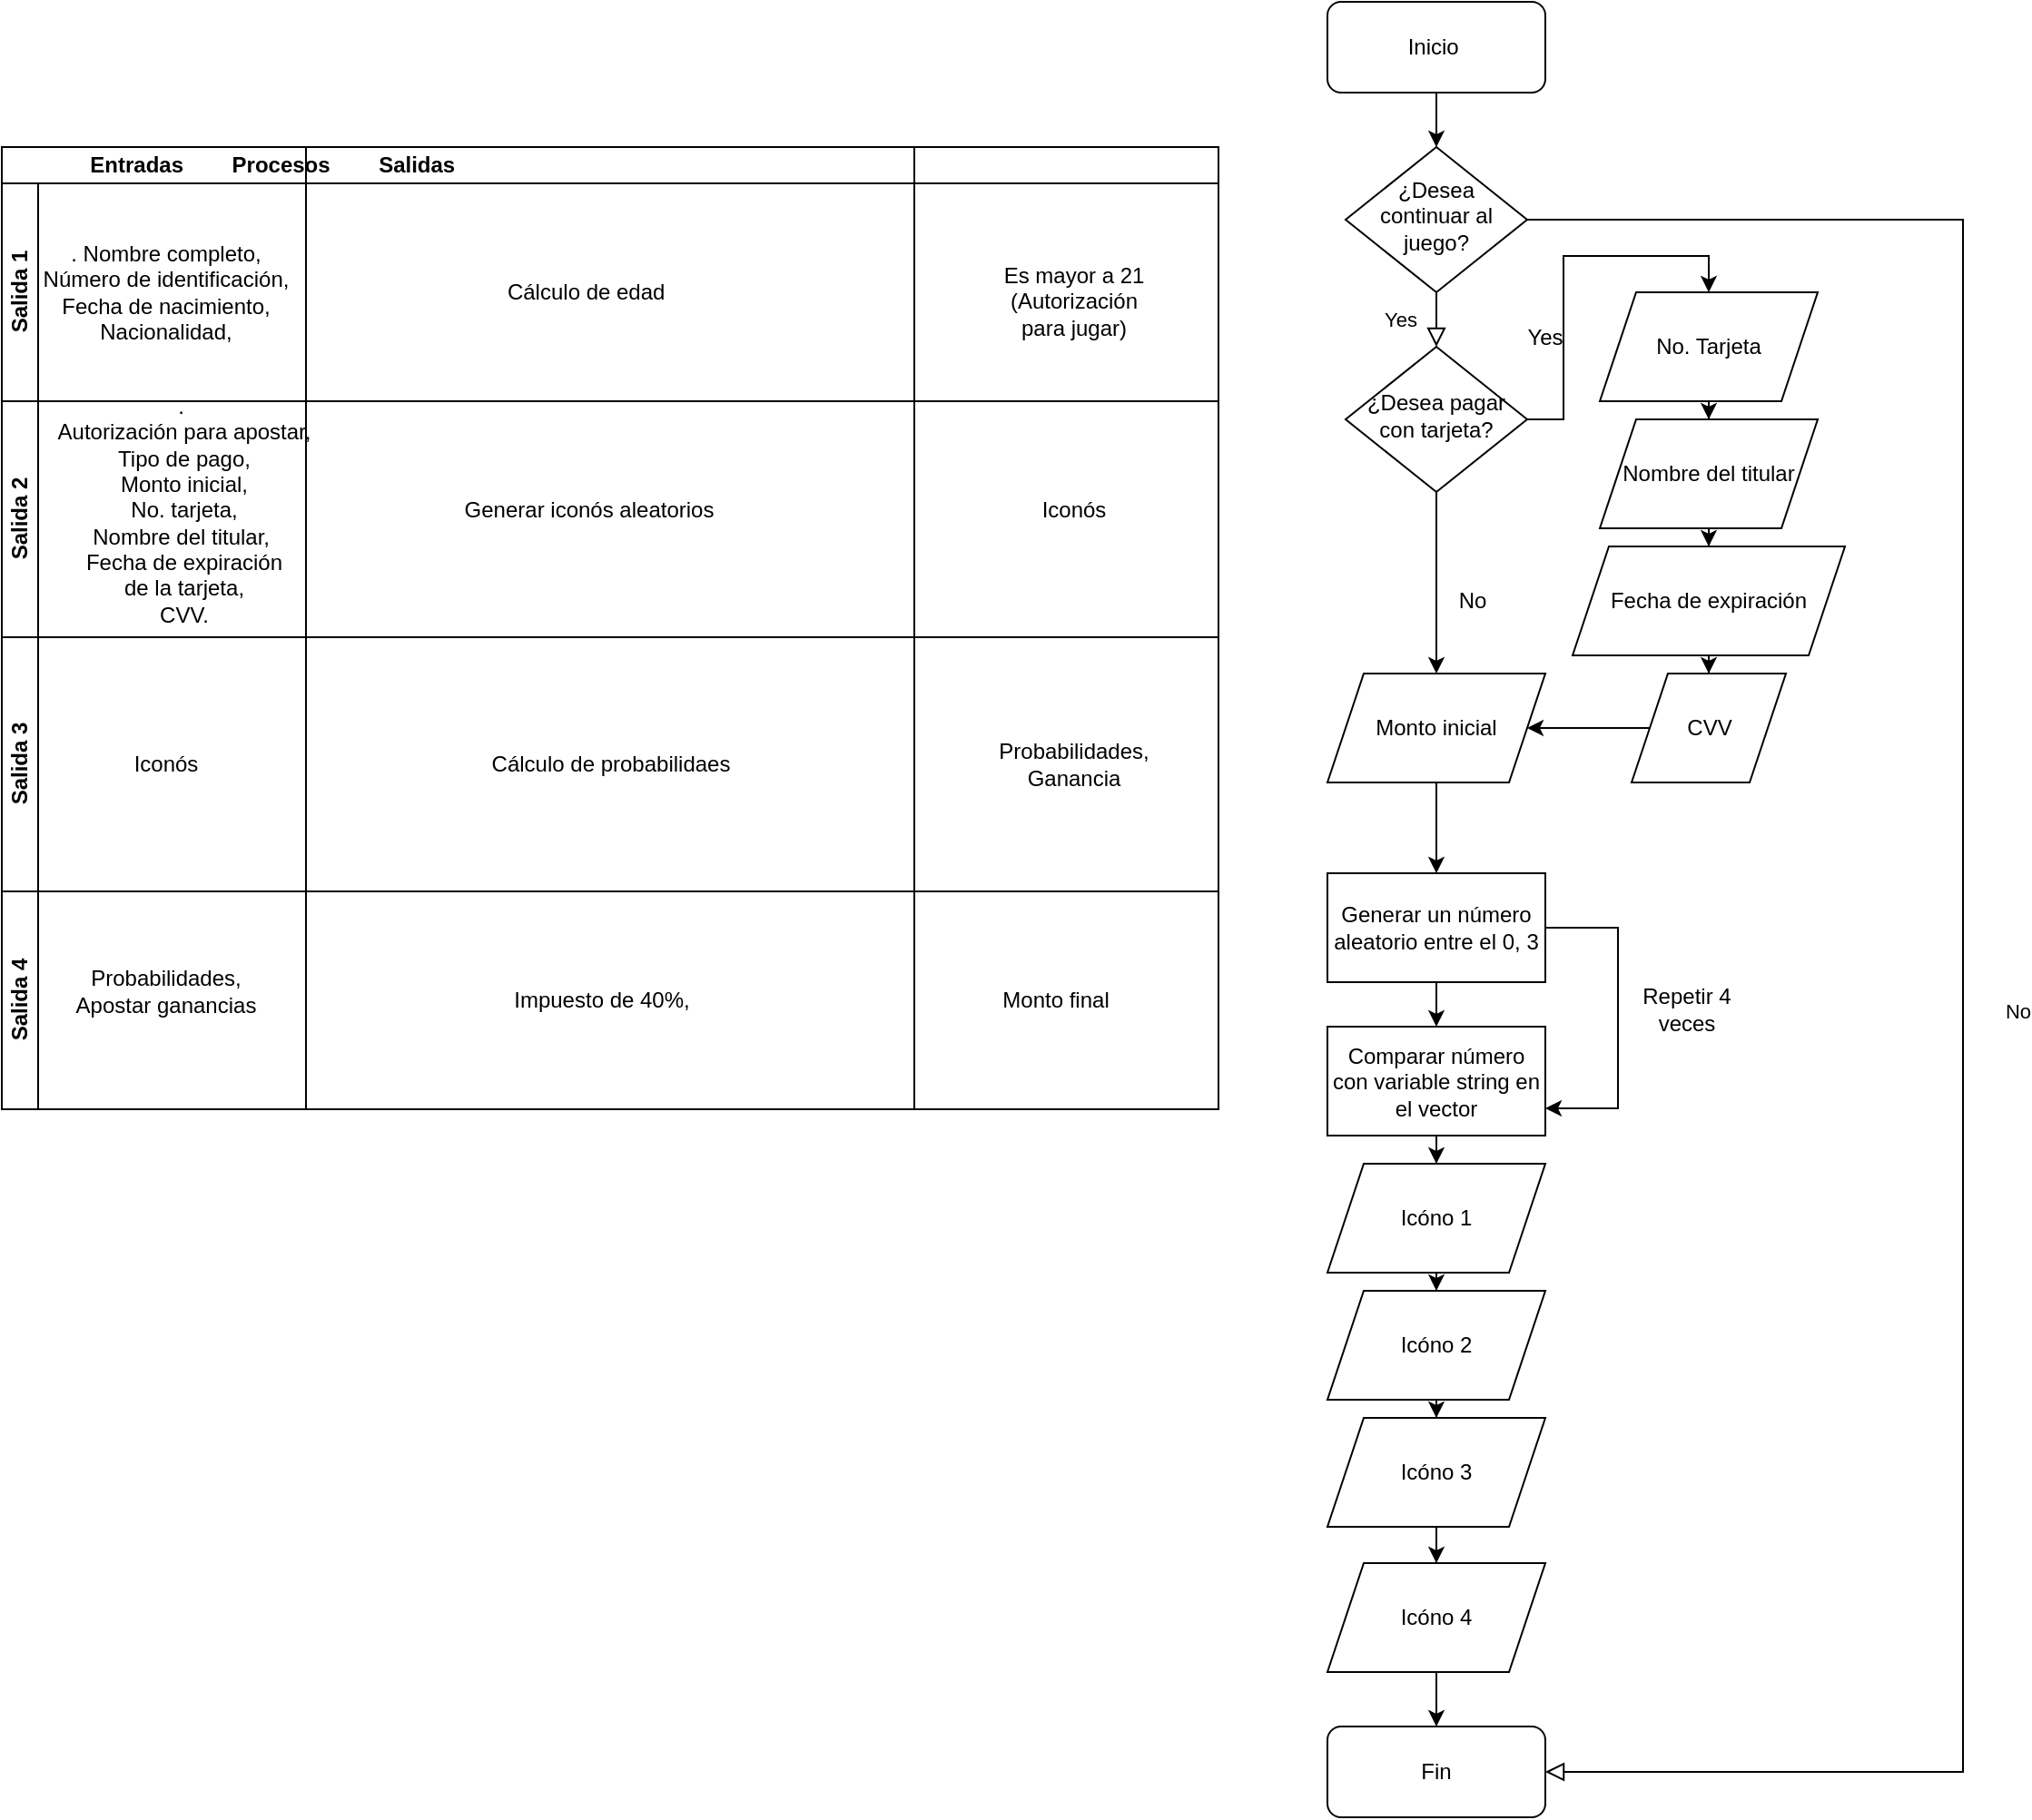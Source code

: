 <mxfile version="21.1.1" type="github">
  <diagram id="C5RBs43oDa-KdzZeNtuy" name="Page-1">
    <mxGraphModel dx="2355" dy="845" grid="1" gridSize="10" guides="1" tooltips="1" connect="1" arrows="1" fold="1" page="1" pageScale="1" pageWidth="827" pageHeight="1169" math="0" shadow="0">
      <root>
        <mxCell id="WIyWlLk6GJQsqaUBKTNV-0" />
        <mxCell id="WIyWlLk6GJQsqaUBKTNV-1" parent="WIyWlLk6GJQsqaUBKTNV-0" />
        <mxCell id="WIyWlLk6GJQsqaUBKTNV-4" value="Yes" style="rounded=0;html=1;jettySize=auto;orthogonalLoop=1;fontSize=11;endArrow=block;endFill=0;endSize=8;strokeWidth=1;shadow=0;labelBackgroundColor=none;edgeStyle=orthogonalEdgeStyle;" parent="WIyWlLk6GJQsqaUBKTNV-1" source="WIyWlLk6GJQsqaUBKTNV-6" target="WIyWlLk6GJQsqaUBKTNV-10" edge="1">
          <mxGeometry y="20" relative="1" as="geometry">
            <mxPoint as="offset" />
          </mxGeometry>
        </mxCell>
        <mxCell id="WIyWlLk6GJQsqaUBKTNV-5" value="No" style="edgeStyle=orthogonalEdgeStyle;rounded=0;html=1;jettySize=auto;orthogonalLoop=1;fontSize=11;endArrow=block;endFill=0;endSize=8;strokeWidth=1;shadow=0;labelBackgroundColor=none;entryX=1;entryY=0.5;entryDx=0;entryDy=0;" parent="WIyWlLk6GJQsqaUBKTNV-1" source="WIyWlLk6GJQsqaUBKTNV-6" target="Dk93sufzhrqWhK0cHk2C-8" edge="1">
          <mxGeometry x="0.02" y="30" relative="1" as="geometry">
            <mxPoint as="offset" />
            <mxPoint x="320" y="210" as="targetPoint" />
            <Array as="points">
              <mxPoint x="510" y="140" />
              <mxPoint x="510" y="995" />
            </Array>
          </mxGeometry>
        </mxCell>
        <mxCell id="WIyWlLk6GJQsqaUBKTNV-6" value="¿Desea continuar al juego?" style="rhombus;whiteSpace=wrap;html=1;shadow=0;fontFamily=Helvetica;fontSize=12;align=center;strokeWidth=1;spacing=6;spacingTop=-4;" parent="WIyWlLk6GJQsqaUBKTNV-1" vertex="1">
          <mxGeometry x="170" y="100" width="100" height="80" as="geometry" />
        </mxCell>
        <mxCell id="Dk93sufzhrqWhK0cHk2C-67" value="" style="edgeStyle=orthogonalEdgeStyle;rounded=0;orthogonalLoop=1;jettySize=auto;html=1;" edge="1" parent="WIyWlLk6GJQsqaUBKTNV-1" source="WIyWlLk6GJQsqaUBKTNV-10" target="Dk93sufzhrqWhK0cHk2C-65">
          <mxGeometry relative="1" as="geometry" />
        </mxCell>
        <mxCell id="Dk93sufzhrqWhK0cHk2C-69" value="" style="edgeStyle=orthogonalEdgeStyle;rounded=0;orthogonalLoop=1;jettySize=auto;html=1;entryX=0.5;entryY=0;entryDx=0;entryDy=0;" edge="1" parent="WIyWlLk6GJQsqaUBKTNV-1" source="WIyWlLk6GJQsqaUBKTNV-10" target="Dk93sufzhrqWhK0cHk2C-70">
          <mxGeometry relative="1" as="geometry">
            <mxPoint x="310" y="190" as="targetPoint" />
          </mxGeometry>
        </mxCell>
        <mxCell id="WIyWlLk6GJQsqaUBKTNV-10" value="¿Desea pagar con tarjeta?" style="rhombus;whiteSpace=wrap;html=1;shadow=0;fontFamily=Helvetica;fontSize=12;align=center;strokeWidth=1;spacing=6;spacingTop=-4;" parent="WIyWlLk6GJQsqaUBKTNV-1" vertex="1">
          <mxGeometry x="170" y="210" width="100" height="80" as="geometry" />
        </mxCell>
        <mxCell id="Dk93sufzhrqWhK0cHk2C-21" value="" style="edgeStyle=orthogonalEdgeStyle;rounded=0;orthogonalLoop=1;jettySize=auto;html=1;" edge="1" parent="WIyWlLk6GJQsqaUBKTNV-1" source="Dk93sufzhrqWhK0cHk2C-0" target="WIyWlLk6GJQsqaUBKTNV-6">
          <mxGeometry relative="1" as="geometry" />
        </mxCell>
        <mxCell id="Dk93sufzhrqWhK0cHk2C-0" value="Inicio&amp;nbsp;" style="rounded=1;whiteSpace=wrap;html=1;" vertex="1" parent="WIyWlLk6GJQsqaUBKTNV-1">
          <mxGeometry x="160" y="20" width="120" height="50" as="geometry" />
        </mxCell>
        <mxCell id="Dk93sufzhrqWhK0cHk2C-8" value="Fin" style="rounded=1;whiteSpace=wrap;html=1;" vertex="1" parent="WIyWlLk6GJQsqaUBKTNV-1">
          <mxGeometry x="160" y="970" width="120" height="50" as="geometry" />
        </mxCell>
        <mxCell id="Dk93sufzhrqWhK0cHk2C-10" value="&amp;nbsp; &amp;nbsp; &amp;nbsp; &amp;nbsp; &amp;nbsp; &amp;nbsp; &amp;nbsp; Entradas&lt;span style=&quot;white-space: pre;&quot;&gt;	&lt;/span&gt;&lt;span style=&quot;white-space: pre;&quot;&gt;	&lt;/span&gt;&lt;span style=&quot;white-space: pre;&quot;&gt;	&lt;/span&gt;&lt;span style=&quot;white-space: pre;&quot;&gt;	&lt;span style=&quot;white-space: pre;&quot;&gt;	&lt;/span&gt;&lt;span style=&quot;white-space: pre;&quot;&gt;	&lt;span style=&quot;white-space: pre;&quot;&gt;	&lt;span style=&quot;white-space: pre;&quot;&gt;	&lt;/span&gt;&lt;/span&gt;&lt;/span&gt;&lt;/span&gt;Procesos&lt;span style=&quot;white-space: pre;&quot;&gt;	&lt;/span&gt;&lt;span style=&quot;white-space: pre;&quot;&gt;	&lt;/span&gt;&lt;span style=&quot;white-space: pre;&quot;&gt;	&lt;/span&gt;&lt;span style=&quot;white-space: pre;&quot;&gt;	&lt;/span&gt;&lt;span style=&quot;white-space: pre;&quot;&gt;	&lt;/span&gt;&lt;span style=&quot;white-space: pre;&quot;&gt;	&lt;span style=&quot;white-space: pre;&quot;&gt;	&lt;span style=&quot;white-space: pre;&quot;&gt;	&lt;/span&gt;&lt;/span&gt;&lt;/span&gt;Salidas&lt;span style=&quot;white-space: pre;&quot;&gt;	&lt;/span&gt;" style="swimlane;childLayout=stackLayout;resizeParent=1;resizeParentMax=0;horizontal=1;startSize=20;horizontalStack=0;html=1;align=left;" vertex="1" parent="WIyWlLk6GJQsqaUBKTNV-1">
          <mxGeometry x="-570" y="100" width="670" height="530" as="geometry" />
        </mxCell>
        <mxCell id="Dk93sufzhrqWhK0cHk2C-11" value="Salida 1" style="swimlane;startSize=20;horizontal=0;html=1;" vertex="1" parent="Dk93sufzhrqWhK0cHk2C-10">
          <mxGeometry y="20" width="670" height="120" as="geometry">
            <mxRectangle y="20" width="545" height="30" as="alternateBounds" />
          </mxGeometry>
        </mxCell>
        <mxCell id="Dk93sufzhrqWhK0cHk2C-54" value="Es mayor a 21 &lt;br&gt;(Autorización &lt;br&gt;para jugar)" style="text;html=1;align=center;verticalAlign=middle;resizable=0;points=[];autosize=1;strokeColor=none;fillColor=none;" vertex="1" parent="Dk93sufzhrqWhK0cHk2C-11">
          <mxGeometry x="540" y="35" width="100" height="60" as="geometry" />
        </mxCell>
        <mxCell id="Dk93sufzhrqWhK0cHk2C-59" value=". Nombre completo, &lt;br&gt;Número de identificación, &lt;br&gt;Fecha de nacimiento, &lt;br&gt;Nacionalidad," style="text;html=1;align=center;verticalAlign=middle;resizable=0;points=[];autosize=1;strokeColor=none;fillColor=none;" vertex="1" parent="Dk93sufzhrqWhK0cHk2C-11">
          <mxGeometry x="10" y="25" width="160" height="70" as="geometry" />
        </mxCell>
        <mxCell id="Dk93sufzhrqWhK0cHk2C-60" value="Cálculo de edad&amp;nbsp;" style="text;html=1;align=center;verticalAlign=middle;resizable=0;points=[];autosize=1;strokeColor=none;fillColor=none;" vertex="1" parent="Dk93sufzhrqWhK0cHk2C-11">
          <mxGeometry x="267.5" y="45" width="110" height="30" as="geometry" />
        </mxCell>
        <mxCell id="Dk93sufzhrqWhK0cHk2C-12" value="Salida 2" style="swimlane;startSize=20;horizontal=0;html=1;" vertex="1" parent="Dk93sufzhrqWhK0cHk2C-10">
          <mxGeometry y="140" width="670" height="130" as="geometry" />
        </mxCell>
        <mxCell id="Dk93sufzhrqWhK0cHk2C-29" value="Iconós" style="text;html=1;align=center;verticalAlign=middle;resizable=0;points=[];autosize=1;strokeColor=none;fillColor=none;" vertex="1" parent="Dk93sufzhrqWhK0cHk2C-12">
          <mxGeometry x="560" y="45" width="60" height="30" as="geometry" />
        </mxCell>
        <mxCell id="Dk93sufzhrqWhK0cHk2C-58" value="Generar iconós aleatorios" style="text;html=1;align=center;verticalAlign=middle;resizable=0;points=[];autosize=1;strokeColor=none;fillColor=none;" vertex="1" parent="Dk93sufzhrqWhK0cHk2C-12">
          <mxGeometry x="242.5" y="45" width="160" height="30" as="geometry" />
        </mxCell>
        <mxCell id="Dk93sufzhrqWhK0cHk2C-61" value=".&amp;nbsp;&lt;br&gt;Autorización para apostar, &lt;br&gt;Tipo de pago, &lt;br&gt;Monto inicial, &lt;br&gt;No. tarjeta, &lt;br&gt;Nombre del titular,&amp;nbsp;&lt;br&gt;Fecha de expiración &lt;br&gt;de la tarjeta, &lt;br&gt;CVV." style="text;html=1;align=center;verticalAlign=middle;resizable=0;points=[];autosize=1;strokeColor=none;fillColor=none;" vertex="1" parent="Dk93sufzhrqWhK0cHk2C-12">
          <mxGeometry x="20" y="-10" width="160" height="140" as="geometry" />
        </mxCell>
        <mxCell id="Dk93sufzhrqWhK0cHk2C-13" value="Salida 3" style="swimlane;startSize=20;horizontal=0;html=1;" vertex="1" parent="Dk93sufzhrqWhK0cHk2C-10">
          <mxGeometry y="270" width="670" height="140" as="geometry" />
        </mxCell>
        <mxCell id="Dk93sufzhrqWhK0cHk2C-57" value="Probabilidades,&lt;br&gt;Ganancia" style="text;html=1;align=center;verticalAlign=middle;resizable=0;points=[];autosize=1;strokeColor=none;fillColor=none;" vertex="1" parent="Dk93sufzhrqWhK0cHk2C-13">
          <mxGeometry x="535" y="50" width="110" height="40" as="geometry" />
        </mxCell>
        <mxCell id="Dk93sufzhrqWhK0cHk2C-62" value="Iconós" style="text;html=1;align=center;verticalAlign=middle;resizable=0;points=[];autosize=1;strokeColor=none;fillColor=none;" vertex="1" parent="Dk93sufzhrqWhK0cHk2C-13">
          <mxGeometry x="60" y="55" width="60" height="30" as="geometry" />
        </mxCell>
        <mxCell id="Dk93sufzhrqWhK0cHk2C-63" value="Cálculo de probabilidaes" style="text;html=1;align=center;verticalAlign=middle;resizable=0;points=[];autosize=1;strokeColor=none;fillColor=none;" vertex="1" parent="Dk93sufzhrqWhK0cHk2C-13">
          <mxGeometry x="260" y="55" width="150" height="30" as="geometry" />
        </mxCell>
        <mxCell id="Dk93sufzhrqWhK0cHk2C-33" value="Salida 4" style="swimlane;startSize=20;horizontal=0;html=1;" vertex="1" parent="Dk93sufzhrqWhK0cHk2C-10">
          <mxGeometry y="410" width="670" height="120" as="geometry" />
        </mxCell>
        <mxCell id="Dk93sufzhrqWhK0cHk2C-55" value="Monto final" style="text;html=1;align=center;verticalAlign=middle;resizable=0;points=[];autosize=1;strokeColor=none;fillColor=none;" vertex="1" parent="Dk93sufzhrqWhK0cHk2C-33">
          <mxGeometry x="540" y="45" width="80" height="30" as="geometry" />
        </mxCell>
        <mxCell id="Dk93sufzhrqWhK0cHk2C-16" value="&amp;nbsp;Impuesto de 40%,&amp;nbsp;" style="text;html=1;align=center;verticalAlign=middle;resizable=0;points=[];autosize=1;strokeColor=none;fillColor=none;" vertex="1" parent="Dk93sufzhrqWhK0cHk2C-33">
          <mxGeometry x="265" y="45" width="130" height="30" as="geometry" />
        </mxCell>
        <mxCell id="Dk93sufzhrqWhK0cHk2C-64" value="Probabilidades, &lt;br&gt;Apostar ganancias" style="text;html=1;align=center;verticalAlign=middle;resizable=0;points=[];autosize=1;strokeColor=none;fillColor=none;" vertex="1" parent="Dk93sufzhrqWhK0cHk2C-33">
          <mxGeometry x="30" y="35" width="120" height="40" as="geometry" />
        </mxCell>
        <mxCell id="Dk93sufzhrqWhK0cHk2C-43" value="" style="endArrow=none;html=1;rounded=0;entryX=0.25;entryY=0;entryDx=0;entryDy=0;exitX=0.25;exitY=1;exitDx=0;exitDy=0;" edge="1" parent="Dk93sufzhrqWhK0cHk2C-10" source="Dk93sufzhrqWhK0cHk2C-33" target="Dk93sufzhrqWhK0cHk2C-10">
          <mxGeometry width="50" height="50" relative="1" as="geometry">
            <mxPoint x="140" y="280" as="sourcePoint" />
            <mxPoint x="190" y="230" as="targetPoint" />
          </mxGeometry>
        </mxCell>
        <mxCell id="Dk93sufzhrqWhK0cHk2C-44" value="" style="endArrow=none;html=1;rounded=0;entryX=0.75;entryY=0;entryDx=0;entryDy=0;exitX=0.75;exitY=1;exitDx=0;exitDy=0;" edge="1" parent="Dk93sufzhrqWhK0cHk2C-10" source="Dk93sufzhrqWhK0cHk2C-33" target="Dk93sufzhrqWhK0cHk2C-10">
          <mxGeometry width="50" height="50" relative="1" as="geometry">
            <mxPoint x="146" y="510" as="sourcePoint" />
            <mxPoint x="146" y="30" as="targetPoint" />
          </mxGeometry>
        </mxCell>
        <mxCell id="Dk93sufzhrqWhK0cHk2C-91" value="" style="edgeStyle=orthogonalEdgeStyle;rounded=0;orthogonalLoop=1;jettySize=auto;html=1;" edge="1" parent="WIyWlLk6GJQsqaUBKTNV-1" source="Dk93sufzhrqWhK0cHk2C-65" target="Dk93sufzhrqWhK0cHk2C-90">
          <mxGeometry relative="1" as="geometry" />
        </mxCell>
        <mxCell id="Dk93sufzhrqWhK0cHk2C-65" value="Monto inicial" style="shape=parallelogram;perimeter=parallelogramPerimeter;whiteSpace=wrap;html=1;fixedSize=1;" vertex="1" parent="WIyWlLk6GJQsqaUBKTNV-1">
          <mxGeometry x="160" y="390" width="120" height="60" as="geometry" />
        </mxCell>
        <mxCell id="Dk93sufzhrqWhK0cHk2C-73" value="" style="edgeStyle=orthogonalEdgeStyle;rounded=0;orthogonalLoop=1;jettySize=auto;html=1;" edge="1" parent="WIyWlLk6GJQsqaUBKTNV-1" source="Dk93sufzhrqWhK0cHk2C-70" target="Dk93sufzhrqWhK0cHk2C-72">
          <mxGeometry relative="1" as="geometry" />
        </mxCell>
        <mxCell id="Dk93sufzhrqWhK0cHk2C-70" value="No. Tarjeta" style="shape=parallelogram;perimeter=parallelogramPerimeter;whiteSpace=wrap;html=1;fixedSize=1;" vertex="1" parent="WIyWlLk6GJQsqaUBKTNV-1">
          <mxGeometry x="310" y="180" width="120" height="60" as="geometry" />
        </mxCell>
        <mxCell id="Dk93sufzhrqWhK0cHk2C-75" value="" style="edgeStyle=orthogonalEdgeStyle;rounded=0;orthogonalLoop=1;jettySize=auto;html=1;" edge="1" parent="WIyWlLk6GJQsqaUBKTNV-1" source="Dk93sufzhrqWhK0cHk2C-72" target="Dk93sufzhrqWhK0cHk2C-74">
          <mxGeometry relative="1" as="geometry" />
        </mxCell>
        <mxCell id="Dk93sufzhrqWhK0cHk2C-72" value="Nombre del titular" style="shape=parallelogram;perimeter=parallelogramPerimeter;whiteSpace=wrap;html=1;fixedSize=1;" vertex="1" parent="WIyWlLk6GJQsqaUBKTNV-1">
          <mxGeometry x="310" y="250" width="120" height="60" as="geometry" />
        </mxCell>
        <mxCell id="Dk93sufzhrqWhK0cHk2C-87" value="" style="edgeStyle=orthogonalEdgeStyle;rounded=0;orthogonalLoop=1;jettySize=auto;html=1;" edge="1" parent="WIyWlLk6GJQsqaUBKTNV-1" source="Dk93sufzhrqWhK0cHk2C-74" target="Dk93sufzhrqWhK0cHk2C-86">
          <mxGeometry relative="1" as="geometry" />
        </mxCell>
        <mxCell id="Dk93sufzhrqWhK0cHk2C-74" value="Fecha de expiración" style="shape=parallelogram;perimeter=parallelogramPerimeter;whiteSpace=wrap;html=1;fixedSize=1;" vertex="1" parent="WIyWlLk6GJQsqaUBKTNV-1">
          <mxGeometry x="295" y="320" width="150" height="60" as="geometry" />
        </mxCell>
        <mxCell id="Dk93sufzhrqWhK0cHk2C-83" value="No" style="text;html=1;strokeColor=none;fillColor=none;align=center;verticalAlign=middle;whiteSpace=wrap;rounded=0;" vertex="1" parent="WIyWlLk6GJQsqaUBKTNV-1">
          <mxGeometry x="210" y="335" width="60" height="30" as="geometry" />
        </mxCell>
        <mxCell id="Dk93sufzhrqWhK0cHk2C-85" value="Yes" style="text;html=1;strokeColor=none;fillColor=none;align=center;verticalAlign=middle;whiteSpace=wrap;rounded=0;" vertex="1" parent="WIyWlLk6GJQsqaUBKTNV-1">
          <mxGeometry x="250" y="190" width="60" height="30" as="geometry" />
        </mxCell>
        <mxCell id="Dk93sufzhrqWhK0cHk2C-88" value="" style="edgeStyle=orthogonalEdgeStyle;rounded=0;orthogonalLoop=1;jettySize=auto;html=1;" edge="1" parent="WIyWlLk6GJQsqaUBKTNV-1" source="Dk93sufzhrqWhK0cHk2C-86" target="Dk93sufzhrqWhK0cHk2C-65">
          <mxGeometry relative="1" as="geometry" />
        </mxCell>
        <mxCell id="Dk93sufzhrqWhK0cHk2C-86" value="CVV" style="shape=parallelogram;perimeter=parallelogramPerimeter;whiteSpace=wrap;html=1;fixedSize=1;" vertex="1" parent="WIyWlLk6GJQsqaUBKTNV-1">
          <mxGeometry x="327.5" y="390" width="85" height="60" as="geometry" />
        </mxCell>
        <mxCell id="Dk93sufzhrqWhK0cHk2C-93" value="" style="edgeStyle=orthogonalEdgeStyle;rounded=0;orthogonalLoop=1;jettySize=auto;html=1;" edge="1" parent="WIyWlLk6GJQsqaUBKTNV-1" source="Dk93sufzhrqWhK0cHk2C-90" target="Dk93sufzhrqWhK0cHk2C-92">
          <mxGeometry relative="1" as="geometry" />
        </mxCell>
        <mxCell id="Dk93sufzhrqWhK0cHk2C-95" style="edgeStyle=orthogonalEdgeStyle;rounded=0;orthogonalLoop=1;jettySize=auto;html=1;exitX=1;exitY=0.5;exitDx=0;exitDy=0;entryX=1;entryY=0.75;entryDx=0;entryDy=0;" edge="1" parent="WIyWlLk6GJQsqaUBKTNV-1" source="Dk93sufzhrqWhK0cHk2C-90" target="Dk93sufzhrqWhK0cHk2C-92">
          <mxGeometry relative="1" as="geometry">
            <Array as="points">
              <mxPoint x="320" y="530" />
              <mxPoint x="320" y="629" />
            </Array>
          </mxGeometry>
        </mxCell>
        <mxCell id="Dk93sufzhrqWhK0cHk2C-90" value="Generar un número aleatorio entre el 0, 3" style="whiteSpace=wrap;html=1;" vertex="1" parent="WIyWlLk6GJQsqaUBKTNV-1">
          <mxGeometry x="160" y="500" width="120" height="60" as="geometry" />
        </mxCell>
        <mxCell id="Dk93sufzhrqWhK0cHk2C-99" value="" style="edgeStyle=orthogonalEdgeStyle;rounded=0;orthogonalLoop=1;jettySize=auto;html=1;" edge="1" parent="WIyWlLk6GJQsqaUBKTNV-1" source="Dk93sufzhrqWhK0cHk2C-92" target="Dk93sufzhrqWhK0cHk2C-98">
          <mxGeometry relative="1" as="geometry" />
        </mxCell>
        <mxCell id="Dk93sufzhrqWhK0cHk2C-92" value="Comparar número con variable string en el vector" style="whiteSpace=wrap;html=1;" vertex="1" parent="WIyWlLk6GJQsqaUBKTNV-1">
          <mxGeometry x="160" y="584.5" width="120" height="60" as="geometry" />
        </mxCell>
        <mxCell id="Dk93sufzhrqWhK0cHk2C-96" value="Repetir 4 veces" style="text;html=1;strokeColor=none;fillColor=none;align=center;verticalAlign=middle;whiteSpace=wrap;rounded=0;" vertex="1" parent="WIyWlLk6GJQsqaUBKTNV-1">
          <mxGeometry x="327.5" y="560" width="60" height="30" as="geometry" />
        </mxCell>
        <mxCell id="Dk93sufzhrqWhK0cHk2C-106" value="" style="edgeStyle=orthogonalEdgeStyle;rounded=0;orthogonalLoop=1;jettySize=auto;html=1;" edge="1" parent="WIyWlLk6GJQsqaUBKTNV-1" source="Dk93sufzhrqWhK0cHk2C-98" target="Dk93sufzhrqWhK0cHk2C-104">
          <mxGeometry relative="1" as="geometry" />
        </mxCell>
        <mxCell id="Dk93sufzhrqWhK0cHk2C-98" value="Icóno 1" style="shape=parallelogram;perimeter=parallelogramPerimeter;whiteSpace=wrap;html=1;fixedSize=1;" vertex="1" parent="WIyWlLk6GJQsqaUBKTNV-1">
          <mxGeometry x="160" y="660" width="120" height="60" as="geometry" />
        </mxCell>
        <mxCell id="Dk93sufzhrqWhK0cHk2C-110" value="" style="edgeStyle=orthogonalEdgeStyle;rounded=0;orthogonalLoop=1;jettySize=auto;html=1;" edge="1" parent="WIyWlLk6GJQsqaUBKTNV-1" source="Dk93sufzhrqWhK0cHk2C-103" target="Dk93sufzhrqWhK0cHk2C-8">
          <mxGeometry relative="1" as="geometry" />
        </mxCell>
        <mxCell id="Dk93sufzhrqWhK0cHk2C-103" value="Icóno 4" style="shape=parallelogram;perimeter=parallelogramPerimeter;whiteSpace=wrap;html=1;fixedSize=1;" vertex="1" parent="WIyWlLk6GJQsqaUBKTNV-1">
          <mxGeometry x="160" y="880" width="120" height="60" as="geometry" />
        </mxCell>
        <mxCell id="Dk93sufzhrqWhK0cHk2C-107" value="" style="edgeStyle=orthogonalEdgeStyle;rounded=0;orthogonalLoop=1;jettySize=auto;html=1;" edge="1" parent="WIyWlLk6GJQsqaUBKTNV-1" source="Dk93sufzhrqWhK0cHk2C-104" target="Dk93sufzhrqWhK0cHk2C-105">
          <mxGeometry relative="1" as="geometry" />
        </mxCell>
        <mxCell id="Dk93sufzhrqWhK0cHk2C-104" value="Icóno 2" style="shape=parallelogram;perimeter=parallelogramPerimeter;whiteSpace=wrap;html=1;fixedSize=1;" vertex="1" parent="WIyWlLk6GJQsqaUBKTNV-1">
          <mxGeometry x="160" y="730" width="120" height="60" as="geometry" />
        </mxCell>
        <mxCell id="Dk93sufzhrqWhK0cHk2C-108" value="" style="edgeStyle=orthogonalEdgeStyle;rounded=0;orthogonalLoop=1;jettySize=auto;html=1;" edge="1" parent="WIyWlLk6GJQsqaUBKTNV-1" source="Dk93sufzhrqWhK0cHk2C-105" target="Dk93sufzhrqWhK0cHk2C-103">
          <mxGeometry relative="1" as="geometry" />
        </mxCell>
        <mxCell id="Dk93sufzhrqWhK0cHk2C-105" value="Icóno 3" style="shape=parallelogram;perimeter=parallelogramPerimeter;whiteSpace=wrap;html=1;fixedSize=1;" vertex="1" parent="WIyWlLk6GJQsqaUBKTNV-1">
          <mxGeometry x="160" y="800" width="120" height="60" as="geometry" />
        </mxCell>
      </root>
    </mxGraphModel>
  </diagram>
</mxfile>
